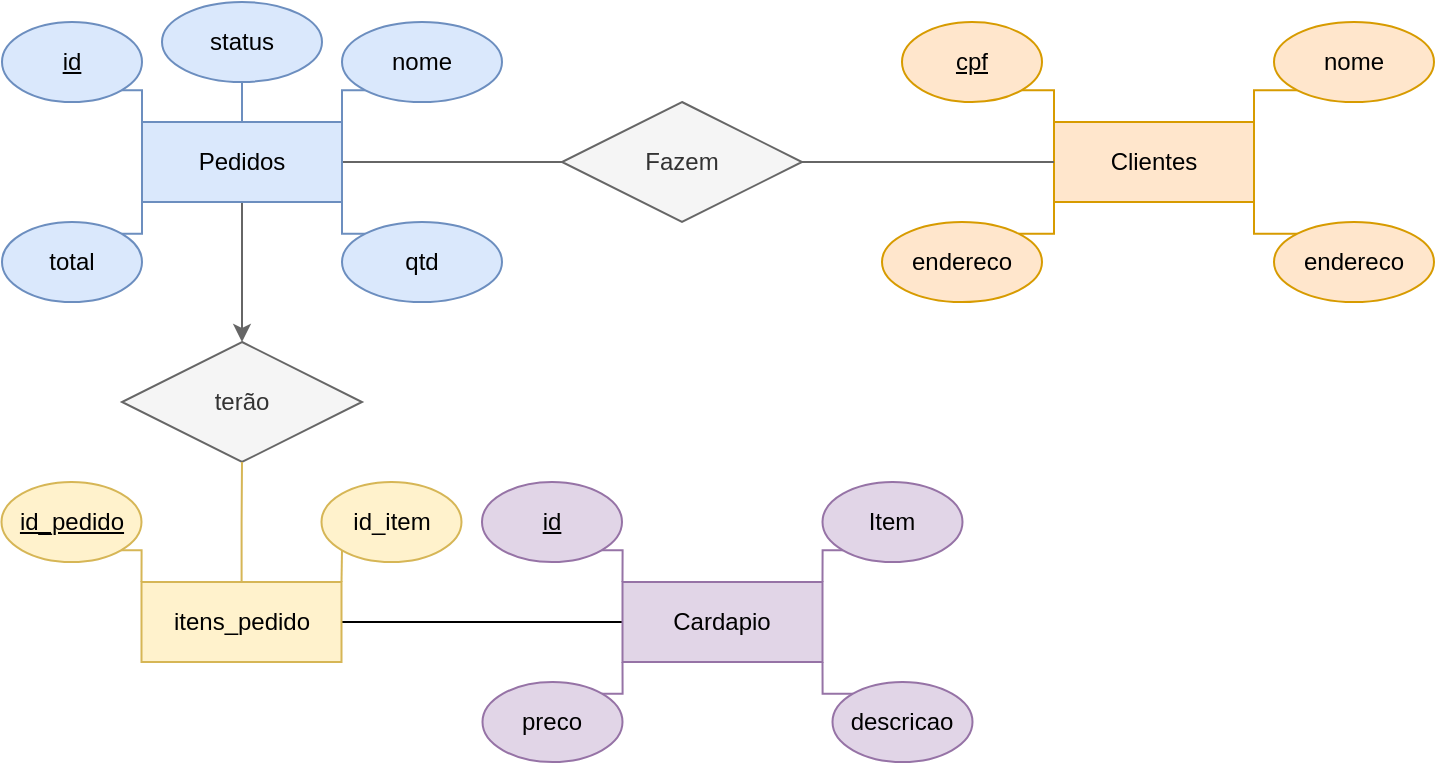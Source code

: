 <mxfile version="21.6.5" type="device">
  <diagram name="Página-1" id="vs_ERoolem0nSWX0luwA">
    <mxGraphModel dx="1434" dy="790" grid="1" gridSize="10" guides="1" tooltips="1" connect="1" arrows="1" fold="1" page="1" pageScale="1" pageWidth="827" pageHeight="1169" math="0" shadow="0">
      <root>
        <mxCell id="0" />
        <mxCell id="1" parent="0" />
        <mxCell id="SDSDoDVSaqyFYmXkVASr-21" style="edgeStyle=orthogonalEdgeStyle;rounded=0;orthogonalLoop=1;jettySize=auto;html=1;exitX=1;exitY=0.5;exitDx=0;exitDy=0;entryX=0;entryY=0.5;entryDx=0;entryDy=0;endArrow=none;endFill=0;fillColor=#f5f5f5;strokeColor=#666666;" parent="1" source="SDSDoDVSaqyFYmXkVASr-1" target="SDSDoDVSaqyFYmXkVASr-19" edge="1">
          <mxGeometry relative="1" as="geometry" />
        </mxCell>
        <mxCell id="O03-CI4In_2-zU52zQmp-24" value="" style="edgeStyle=orthogonalEdgeStyle;rounded=0;orthogonalLoop=1;jettySize=auto;html=1;fillColor=#f5f5f5;strokeColor=#666666;" parent="1" source="SDSDoDVSaqyFYmXkVASr-1" target="O03-CI4In_2-zU52zQmp-15" edge="1">
          <mxGeometry relative="1" as="geometry" />
        </mxCell>
        <mxCell id="SDSDoDVSaqyFYmXkVASr-1" value="Pedidos" style="whiteSpace=wrap;html=1;align=center;fillColor=#dae8fc;strokeColor=#6c8ebf;" parent="1" vertex="1">
          <mxGeometry x="130" y="180" width="100" height="40" as="geometry" />
        </mxCell>
        <mxCell id="SDSDoDVSaqyFYmXkVASr-9" style="edgeStyle=orthogonalEdgeStyle;rounded=0;orthogonalLoop=1;jettySize=auto;html=1;exitX=0;exitY=1;exitDx=0;exitDy=0;entryX=1;entryY=0;entryDx=0;entryDy=0;endArrow=none;endFill=0;fillColor=#dae8fc;strokeColor=#6c8ebf;" parent="1" source="SDSDoDVSaqyFYmXkVASr-2" target="SDSDoDVSaqyFYmXkVASr-1" edge="1">
          <mxGeometry relative="1" as="geometry" />
        </mxCell>
        <mxCell id="SDSDoDVSaqyFYmXkVASr-2" value="nome" style="ellipse;whiteSpace=wrap;html=1;align=center;fillColor=#dae8fc;strokeColor=#6c8ebf;" parent="1" vertex="1">
          <mxGeometry x="230" y="130" width="80" height="40" as="geometry" />
        </mxCell>
        <mxCell id="SDSDoDVSaqyFYmXkVASr-8" style="edgeStyle=orthogonalEdgeStyle;rounded=0;orthogonalLoop=1;jettySize=auto;html=1;exitX=1;exitY=1;exitDx=0;exitDy=0;entryX=0;entryY=0;entryDx=0;entryDy=0;endArrow=none;endFill=0;fillColor=#dae8fc;strokeColor=#6c8ebf;" parent="1" source="SDSDoDVSaqyFYmXkVASr-3" target="SDSDoDVSaqyFYmXkVASr-1" edge="1">
          <mxGeometry relative="1" as="geometry" />
        </mxCell>
        <mxCell id="SDSDoDVSaqyFYmXkVASr-3" value="id" style="ellipse;whiteSpace=wrap;html=1;align=center;fontStyle=4;fillColor=#dae8fc;strokeColor=#6c8ebf;" parent="1" vertex="1">
          <mxGeometry x="60" y="130" width="70" height="40" as="geometry" />
        </mxCell>
        <mxCell id="SDSDoDVSaqyFYmXkVASr-6" style="edgeStyle=orthogonalEdgeStyle;rounded=0;orthogonalLoop=1;jettySize=auto;html=1;exitX=0;exitY=0;exitDx=0;exitDy=0;entryX=1;entryY=1;entryDx=0;entryDy=0;endArrow=none;endFill=0;fillColor=#dae8fc;strokeColor=#6c8ebf;" parent="1" source="SDSDoDVSaqyFYmXkVASr-4" target="SDSDoDVSaqyFYmXkVASr-1" edge="1">
          <mxGeometry relative="1" as="geometry" />
        </mxCell>
        <mxCell id="SDSDoDVSaqyFYmXkVASr-4" value="qtd" style="ellipse;whiteSpace=wrap;html=1;align=center;fillColor=#dae8fc;strokeColor=#6c8ebf;" parent="1" vertex="1">
          <mxGeometry x="230" y="230" width="80" height="40" as="geometry" />
        </mxCell>
        <mxCell id="SDSDoDVSaqyFYmXkVASr-7" style="edgeStyle=orthogonalEdgeStyle;rounded=0;orthogonalLoop=1;jettySize=auto;html=1;exitX=1;exitY=0;exitDx=0;exitDy=0;entryX=0;entryY=1;entryDx=0;entryDy=0;endArrow=none;endFill=0;fillColor=#dae8fc;strokeColor=#6c8ebf;" parent="1" source="SDSDoDVSaqyFYmXkVASr-5" target="SDSDoDVSaqyFYmXkVASr-1" edge="1">
          <mxGeometry relative="1" as="geometry" />
        </mxCell>
        <mxCell id="SDSDoDVSaqyFYmXkVASr-5" value="total" style="ellipse;whiteSpace=wrap;html=1;align=center;fillColor=#dae8fc;strokeColor=#6c8ebf;" parent="1" vertex="1">
          <mxGeometry x="60" y="230" width="70" height="40" as="geometry" />
        </mxCell>
        <mxCell id="SDSDoDVSaqyFYmXkVASr-10" value="Clientes" style="whiteSpace=wrap;html=1;align=center;fillColor=#ffe6cc;strokeColor=#d79b00;" parent="1" vertex="1">
          <mxGeometry x="586" y="180" width="100" height="40" as="geometry" />
        </mxCell>
        <mxCell id="SDSDoDVSaqyFYmXkVASr-18" style="edgeStyle=orthogonalEdgeStyle;rounded=0;orthogonalLoop=1;jettySize=auto;html=1;exitX=0;exitY=1;exitDx=0;exitDy=0;entryX=1;entryY=0;entryDx=0;entryDy=0;endArrow=none;endFill=0;fillColor=#ffe6cc;strokeColor=#d79b00;" parent="1" source="SDSDoDVSaqyFYmXkVASr-11" target="SDSDoDVSaqyFYmXkVASr-10" edge="1">
          <mxGeometry relative="1" as="geometry" />
        </mxCell>
        <mxCell id="SDSDoDVSaqyFYmXkVASr-11" value="nome" style="ellipse;whiteSpace=wrap;html=1;align=center;fillColor=#ffe6cc;strokeColor=#d79b00;" parent="1" vertex="1">
          <mxGeometry x="696" y="130" width="80" height="40" as="geometry" />
        </mxCell>
        <mxCell id="SDSDoDVSaqyFYmXkVASr-15" style="edgeStyle=orthogonalEdgeStyle;rounded=0;orthogonalLoop=1;jettySize=auto;html=1;exitX=1;exitY=1;exitDx=0;exitDy=0;entryX=0;entryY=0;entryDx=0;entryDy=0;endArrow=none;endFill=0;fillColor=#ffe6cc;strokeColor=#d79b00;" parent="1" source="SDSDoDVSaqyFYmXkVASr-12" target="SDSDoDVSaqyFYmXkVASr-10" edge="1">
          <mxGeometry relative="1" as="geometry" />
        </mxCell>
        <mxCell id="SDSDoDVSaqyFYmXkVASr-12" value="cpf" style="ellipse;whiteSpace=wrap;html=1;align=center;fontStyle=4;fillColor=#ffe6cc;strokeColor=#d79b00;" parent="1" vertex="1">
          <mxGeometry x="510" y="130" width="70" height="40" as="geometry" />
        </mxCell>
        <mxCell id="SDSDoDVSaqyFYmXkVASr-17" style="edgeStyle=orthogonalEdgeStyle;rounded=0;orthogonalLoop=1;jettySize=auto;html=1;exitX=0;exitY=0;exitDx=0;exitDy=0;entryX=1;entryY=1;entryDx=0;entryDy=0;endArrow=none;endFill=0;fillColor=#ffe6cc;strokeColor=#d79b00;" parent="1" source="SDSDoDVSaqyFYmXkVASr-13" target="SDSDoDVSaqyFYmXkVASr-10" edge="1">
          <mxGeometry relative="1" as="geometry" />
        </mxCell>
        <mxCell id="SDSDoDVSaqyFYmXkVASr-13" value="endereco" style="ellipse;whiteSpace=wrap;html=1;align=center;fillColor=#ffe6cc;strokeColor=#d79b00;" parent="1" vertex="1">
          <mxGeometry x="696" y="230" width="80" height="40" as="geometry" />
        </mxCell>
        <mxCell id="SDSDoDVSaqyFYmXkVASr-16" style="edgeStyle=orthogonalEdgeStyle;rounded=0;orthogonalLoop=1;jettySize=auto;html=1;exitX=1;exitY=0;exitDx=0;exitDy=0;entryX=0;entryY=1;entryDx=0;entryDy=0;endArrow=none;endFill=0;fillColor=#ffe6cc;strokeColor=#d79b00;" parent="1" source="SDSDoDVSaqyFYmXkVASr-14" target="SDSDoDVSaqyFYmXkVASr-10" edge="1">
          <mxGeometry relative="1" as="geometry" />
        </mxCell>
        <mxCell id="SDSDoDVSaqyFYmXkVASr-14" value="endereco" style="ellipse;whiteSpace=wrap;html=1;align=center;fillColor=#ffe6cc;strokeColor=#d79b00;" parent="1" vertex="1">
          <mxGeometry x="500" y="230" width="80" height="40" as="geometry" />
        </mxCell>
        <mxCell id="SDSDoDVSaqyFYmXkVASr-20" style="edgeStyle=orthogonalEdgeStyle;rounded=0;orthogonalLoop=1;jettySize=auto;html=1;exitX=1;exitY=0.5;exitDx=0;exitDy=0;entryX=0;entryY=0.5;entryDx=0;entryDy=0;endArrow=none;endFill=0;fillColor=#f5f5f5;strokeColor=#666666;" parent="1" source="SDSDoDVSaqyFYmXkVASr-19" target="SDSDoDVSaqyFYmXkVASr-10" edge="1">
          <mxGeometry relative="1" as="geometry" />
        </mxCell>
        <mxCell id="SDSDoDVSaqyFYmXkVASr-19" value="Fazem" style="shape=rhombus;perimeter=rhombusPerimeter;whiteSpace=wrap;html=1;align=center;fillColor=#f5f5f5;strokeColor=#666666;fontColor=#333333;" parent="1" vertex="1">
          <mxGeometry x="340" y="170" width="120" height="60" as="geometry" />
        </mxCell>
        <mxCell id="O03-CI4In_2-zU52zQmp-23" style="edgeStyle=orthogonalEdgeStyle;rounded=0;orthogonalLoop=1;jettySize=auto;html=1;exitX=0;exitY=0.5;exitDx=0;exitDy=0;entryX=1;entryY=0.5;entryDx=0;entryDy=0;endArrow=none;endFill=0;" parent="1" source="O03-CI4In_2-zU52zQmp-1" target="O03-CI4In_2-zU52zQmp-16" edge="1">
          <mxGeometry relative="1" as="geometry" />
        </mxCell>
        <mxCell id="O03-CI4In_2-zU52zQmp-1" value="Cardapio" style="whiteSpace=wrap;html=1;align=center;fillColor=#e1d5e7;strokeColor=#9673a6;" parent="1" vertex="1">
          <mxGeometry x="370.25" y="410" width="100" height="40" as="geometry" />
        </mxCell>
        <mxCell id="O03-CI4In_2-zU52zQmp-11" style="edgeStyle=orthogonalEdgeStyle;rounded=0;orthogonalLoop=1;jettySize=auto;html=1;exitX=0;exitY=1;exitDx=0;exitDy=0;entryX=1;entryY=0;entryDx=0;entryDy=0;endArrow=none;endFill=0;fillColor=#e1d5e7;strokeColor=#9673a6;" parent="1" source="O03-CI4In_2-zU52zQmp-4" target="O03-CI4In_2-zU52zQmp-1" edge="1">
          <mxGeometry relative="1" as="geometry" />
        </mxCell>
        <mxCell id="O03-CI4In_2-zU52zQmp-4" value="Item" style="ellipse;whiteSpace=wrap;html=1;align=center;fillColor=#e1d5e7;strokeColor=#9673a6;" parent="1" vertex="1">
          <mxGeometry x="470.25" y="360" width="70" height="40" as="geometry" />
        </mxCell>
        <mxCell id="O03-CI4In_2-zU52zQmp-6" value="" style="edgeStyle=orthogonalEdgeStyle;rounded=0;orthogonalLoop=1;jettySize=auto;html=1;endArrow=none;endFill=0;fillColor=#dae8fc;strokeColor=#6c8ebf;" parent="1" source="O03-CI4In_2-zU52zQmp-5" target="SDSDoDVSaqyFYmXkVASr-1" edge="1">
          <mxGeometry relative="1" as="geometry" />
        </mxCell>
        <mxCell id="O03-CI4In_2-zU52zQmp-5" value="status" style="ellipse;whiteSpace=wrap;html=1;align=center;fillColor=#dae8fc;strokeColor=#6c8ebf;" parent="1" vertex="1">
          <mxGeometry x="140" y="120" width="80" height="40" as="geometry" />
        </mxCell>
        <mxCell id="O03-CI4In_2-zU52zQmp-9" style="edgeStyle=orthogonalEdgeStyle;rounded=0;orthogonalLoop=1;jettySize=auto;html=1;exitX=1;exitY=1;exitDx=0;exitDy=0;entryX=0;entryY=0;entryDx=0;entryDy=0;endArrow=none;endFill=0;fillColor=#e1d5e7;strokeColor=#9673a6;" parent="1" source="O03-CI4In_2-zU52zQmp-7" target="O03-CI4In_2-zU52zQmp-1" edge="1">
          <mxGeometry relative="1" as="geometry" />
        </mxCell>
        <mxCell id="O03-CI4In_2-zU52zQmp-7" value="id" style="ellipse;whiteSpace=wrap;html=1;align=center;fillColor=#e1d5e7;strokeColor=#9673a6;fontStyle=4" parent="1" vertex="1">
          <mxGeometry x="300" y="360" width="70" height="40" as="geometry" />
        </mxCell>
        <mxCell id="O03-CI4In_2-zU52zQmp-12" value="" style="edgeStyle=orthogonalEdgeStyle;rounded=0;orthogonalLoop=1;jettySize=auto;html=1;endArrow=none;endFill=0;fillColor=#e1d5e7;strokeColor=#9673a6;entryX=0;entryY=1;entryDx=0;entryDy=0;exitX=1;exitY=0;exitDx=0;exitDy=0;" parent="1" source="O03-CI4In_2-zU52zQmp-8" target="O03-CI4In_2-zU52zQmp-1" edge="1">
          <mxGeometry relative="1" as="geometry">
            <mxPoint x="430.25" y="490" as="targetPoint" />
          </mxGeometry>
        </mxCell>
        <mxCell id="O03-CI4In_2-zU52zQmp-8" value="preco" style="ellipse;whiteSpace=wrap;html=1;align=center;fillColor=#e1d5e7;strokeColor=#9673a6;" parent="1" vertex="1">
          <mxGeometry x="300.25" y="460" width="70" height="40" as="geometry" />
        </mxCell>
        <mxCell id="O03-CI4In_2-zU52zQmp-14" style="edgeStyle=orthogonalEdgeStyle;rounded=0;orthogonalLoop=1;jettySize=auto;html=1;exitX=0;exitY=0;exitDx=0;exitDy=0;entryX=1;entryY=1;entryDx=0;entryDy=0;fillColor=#e1d5e7;strokeColor=#9673a6;endArrow=none;endFill=0;" parent="1" source="O03-CI4In_2-zU52zQmp-13" target="O03-CI4In_2-zU52zQmp-1" edge="1">
          <mxGeometry relative="1" as="geometry" />
        </mxCell>
        <mxCell id="O03-CI4In_2-zU52zQmp-13" value="descricao" style="ellipse;whiteSpace=wrap;html=1;align=center;fillColor=#e1d5e7;strokeColor=#9673a6;" parent="1" vertex="1">
          <mxGeometry x="475.25" y="460" width="70" height="40" as="geometry" />
        </mxCell>
        <mxCell id="O03-CI4In_2-zU52zQmp-15" value="terão" style="shape=rhombus;perimeter=rhombusPerimeter;whiteSpace=wrap;html=1;align=center;fillColor=#f5f5f5;strokeColor=#666666;fontColor=#333333;" parent="1" vertex="1">
          <mxGeometry x="120" y="290" width="120" height="60" as="geometry" />
        </mxCell>
        <mxCell id="O03-CI4In_2-zU52zQmp-21" value="" style="edgeStyle=orthogonalEdgeStyle;rounded=0;orthogonalLoop=1;jettySize=auto;html=1;fillColor=#fff2cc;strokeColor=#d6b656;endArrow=none;endFill=0;" parent="1" source="O03-CI4In_2-zU52zQmp-16" target="O03-CI4In_2-zU52zQmp-15" edge="1">
          <mxGeometry relative="1" as="geometry" />
        </mxCell>
        <mxCell id="O03-CI4In_2-zU52zQmp-16" value="itens_pedido" style="whiteSpace=wrap;html=1;align=center;fillColor=#fff2cc;strokeColor=#d6b656;" parent="1" vertex="1">
          <mxGeometry x="129.75" y="410" width="100" height="40" as="geometry" />
        </mxCell>
        <mxCell id="O03-CI4In_2-zU52zQmp-20" style="edgeStyle=orthogonalEdgeStyle;rounded=0;orthogonalLoop=1;jettySize=auto;html=1;exitX=1;exitY=1;exitDx=0;exitDy=0;entryX=0;entryY=0;entryDx=0;entryDy=0;fillColor=#fff2cc;strokeColor=#d6b656;endArrow=none;endFill=0;" parent="1" source="O03-CI4In_2-zU52zQmp-17" target="O03-CI4In_2-zU52zQmp-16" edge="1">
          <mxGeometry relative="1" as="geometry" />
        </mxCell>
        <mxCell id="O03-CI4In_2-zU52zQmp-17" value="id_pedido" style="ellipse;whiteSpace=wrap;html=1;align=center;fillColor=#fff2cc;strokeColor=#d6b656;fontStyle=4" parent="1" vertex="1">
          <mxGeometry x="59.75" y="360" width="70" height="40" as="geometry" />
        </mxCell>
        <mxCell id="O03-CI4In_2-zU52zQmp-19" style="edgeStyle=orthogonalEdgeStyle;rounded=0;orthogonalLoop=1;jettySize=auto;html=1;exitX=0;exitY=1;exitDx=0;exitDy=0;entryX=1;entryY=0;entryDx=0;entryDy=0;fillColor=#fff2cc;strokeColor=#d6b656;endArrow=none;endFill=0;" parent="1" source="O03-CI4In_2-zU52zQmp-18" target="O03-CI4In_2-zU52zQmp-16" edge="1">
          <mxGeometry relative="1" as="geometry" />
        </mxCell>
        <mxCell id="O03-CI4In_2-zU52zQmp-18" value="id_item" style="ellipse;whiteSpace=wrap;html=1;align=center;fillColor=#fff2cc;strokeColor=#d6b656;" parent="1" vertex="1">
          <mxGeometry x="219.75" y="360" width="70" height="40" as="geometry" />
        </mxCell>
      </root>
    </mxGraphModel>
  </diagram>
</mxfile>
